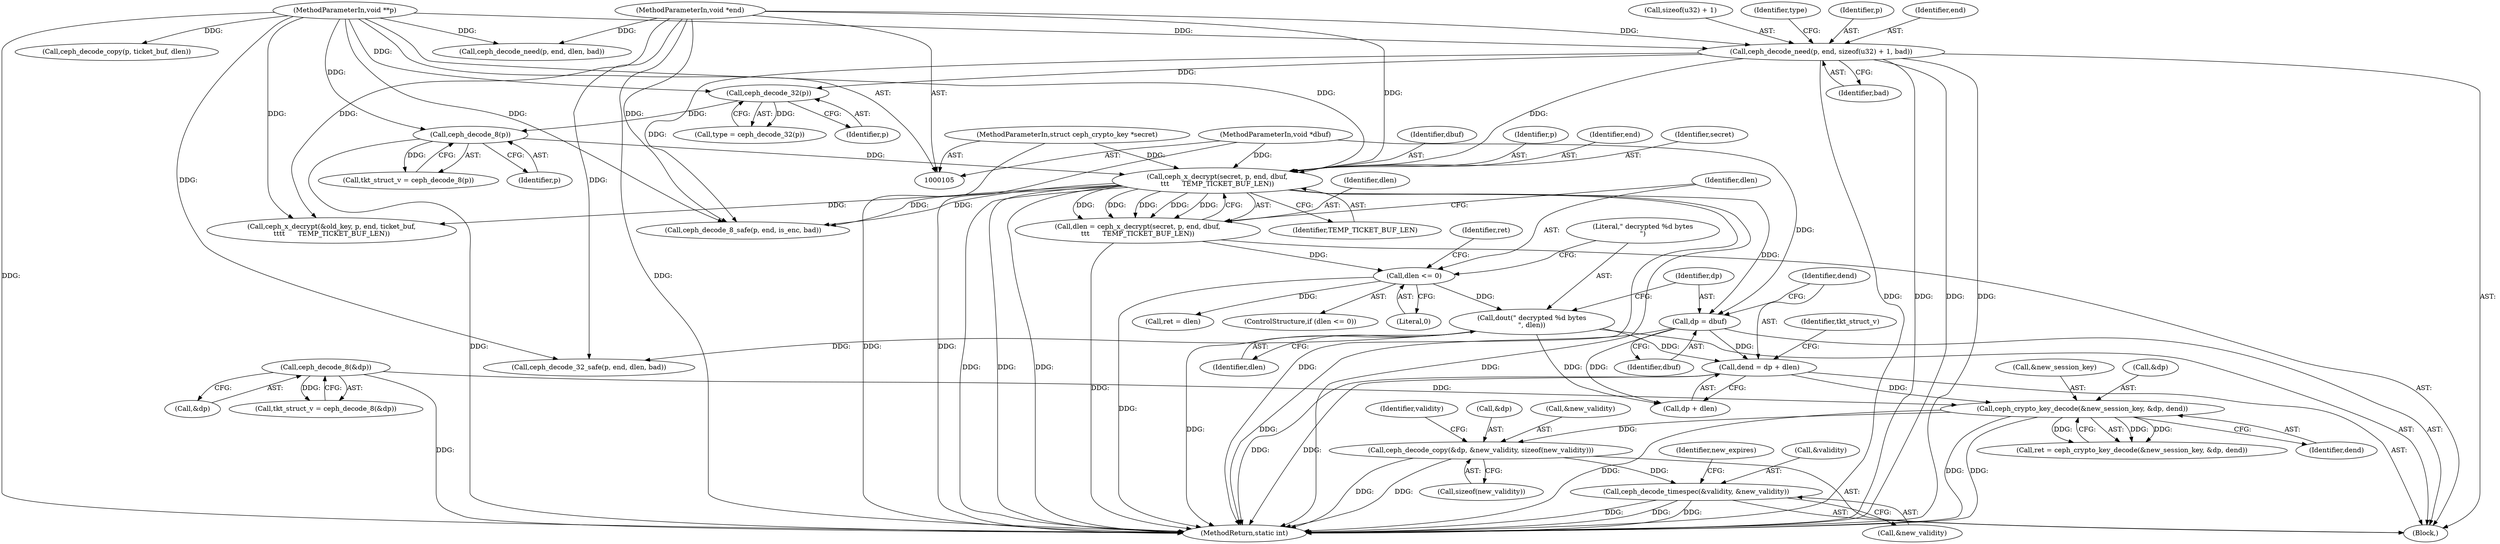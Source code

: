 digraph "1_linux_c27a3e4d667fdcad3db7b104f75659478e0c68d8_2@API" {
"1000236" [label="(Call,ceph_decode_copy(&dp, &new_validity, sizeof(new_validity)))"];
"1000227" [label="(Call,ceph_crypto_key_decode(&new_session_key, &dp, dend))"];
"1000208" [label="(Call,ceph_decode_8(&dp))"];
"1000201" [label="(Call,dend = dp + dlen)"];
"1000198" [label="(Call,dp = dbuf)"];
"1000180" [label="(Call,ceph_x_decrypt(secret, p, end, dbuf,\n\t\t\t      TEMP_TICKET_BUF_LEN))"];
"1000107" [label="(MethodParameterIn,struct ceph_crypto_key *secret)"];
"1000157" [label="(Call,ceph_decode_8(p))"];
"1000148" [label="(Call,ceph_decode_32(p))"];
"1000138" [label="(Call,ceph_decode_need(p, end, sizeof(u32) + 1, bad))"];
"1000108" [label="(MethodParameterIn,void **p)"];
"1000109" [label="(MethodParameterIn,void *end)"];
"1000110" [label="(MethodParameterIn,void *dbuf)"];
"1000195" [label="(Call,dout(\" decrypted %d bytes\n\", dlen))"];
"1000187" [label="(Call,dlen <= 0)"];
"1000178" [label="(Call,dlen = ceph_x_decrypt(secret, p, end, dbuf,\n\t\t\t      TEMP_TICKET_BUF_LEN))"];
"1000243" [label="(Call,ceph_decode_timespec(&validity, &new_validity))"];
"1000108" [label="(MethodParameterIn,void **p)"];
"1000249" [label="(Identifier,new_expires)"];
"1000268" [label="(Call,ceph_decode_8_safe(p, end, is_enc, bad))"];
"1000206" [label="(Call,tkt_struct_v = ceph_decode_8(&dp))"];
"1000189" [label="(Literal,0)"];
"1000184" [label="(Identifier,dbuf)"];
"1000109" [label="(MethodParameterIn,void *end)"];
"1000283" [label="(Call,ceph_x_decrypt(&old_key, p, end, ticket_buf,\n\t\t\t\t      TEMP_TICKET_BUF_LEN))"];
"1000138" [label="(Call,ceph_decode_need(p, end, sizeof(u32) + 1, bad))"];
"1000244" [label="(Call,&validity)"];
"1000199" [label="(Identifier,dp)"];
"1000182" [label="(Identifier,p)"];
"1000145" [label="(Identifier,bad)"];
"1000243" [label="(Call,ceph_decode_timespec(&validity, &new_validity))"];
"1000179" [label="(Identifier,dlen)"];
"1000232" [label="(Identifier,dend)"];
"1000237" [label="(Call,&dp)"];
"1000157" [label="(Call,ceph_decode_8(p))"];
"1000197" [label="(Identifier,dlen)"];
"1000110" [label="(MethodParameterIn,void *dbuf)"];
"1000180" [label="(Call,ceph_x_decrypt(secret, p, end, dbuf,\n\t\t\t      TEMP_TICKET_BUF_LEN))"];
"1000196" [label="(Literal,\" decrypted %d bytes\n\")"];
"1000225" [label="(Call,ret = ceph_crypto_key_decode(&new_session_key, &dp, dend))"];
"1000236" [label="(Call,ceph_decode_copy(&dp, &new_validity, sizeof(new_validity)))"];
"1000311" [label="(Call,ceph_decode_need(p, end, dlen, bad))"];
"1000207" [label="(Identifier,tkt_struct_v)"];
"1000178" [label="(Call,dlen = ceph_x_decrypt(secret, p, end, dbuf,\n\t\t\t      TEMP_TICKET_BUF_LEN))"];
"1000141" [label="(Call,sizeof(u32) + 1)"];
"1000230" [label="(Call,&dp)"];
"1000191" [label="(Call,ret = dlen)"];
"1000186" [label="(ControlStructure,if (dlen <= 0))"];
"1000208" [label="(Call,ceph_decode_8(&dp))"];
"1000147" [label="(Identifier,type)"];
"1000187" [label="(Call,dlen <= 0)"];
"1000434" [label="(MethodReturn,static int)"];
"1000112" [label="(Block,)"];
"1000241" [label="(Call,sizeof(new_validity))"];
"1000227" [label="(Call,ceph_crypto_key_decode(&new_session_key, &dp, dend))"];
"1000200" [label="(Identifier,dbuf)"];
"1000306" [label="(Call,ceph_decode_32_safe(p, end, dlen, bad))"];
"1000246" [label="(Call,&new_validity)"];
"1000149" [label="(Identifier,p)"];
"1000198" [label="(Call,dp = dbuf)"];
"1000239" [label="(Call,&new_validity)"];
"1000192" [label="(Identifier,ret)"];
"1000183" [label="(Identifier,end)"];
"1000195" [label="(Call,dout(\" decrypted %d bytes\n\", dlen))"];
"1000158" [label="(Identifier,p)"];
"1000228" [label="(Call,&new_session_key)"];
"1000107" [label="(MethodParameterIn,struct ceph_crypto_key *secret)"];
"1000185" [label="(Identifier,TEMP_TICKET_BUF_LEN)"];
"1000201" [label="(Call,dend = dp + dlen)"];
"1000181" [label="(Identifier,secret)"];
"1000203" [label="(Call,dp + dlen)"];
"1000245" [label="(Identifier,validity)"];
"1000209" [label="(Call,&dp)"];
"1000316" [label="(Call,ceph_decode_copy(p, ticket_buf, dlen))"];
"1000155" [label="(Call,tkt_struct_v = ceph_decode_8(p))"];
"1000202" [label="(Identifier,dend)"];
"1000148" [label="(Call,ceph_decode_32(p))"];
"1000139" [label="(Identifier,p)"];
"1000146" [label="(Call,type = ceph_decode_32(p))"];
"1000140" [label="(Identifier,end)"];
"1000188" [label="(Identifier,dlen)"];
"1000236" -> "1000112"  [label="AST: "];
"1000236" -> "1000241"  [label="CFG: "];
"1000237" -> "1000236"  [label="AST: "];
"1000239" -> "1000236"  [label="AST: "];
"1000241" -> "1000236"  [label="AST: "];
"1000245" -> "1000236"  [label="CFG: "];
"1000236" -> "1000434"  [label="DDG: "];
"1000236" -> "1000434"  [label="DDG: "];
"1000227" -> "1000236"  [label="DDG: "];
"1000236" -> "1000243"  [label="DDG: "];
"1000227" -> "1000225"  [label="AST: "];
"1000227" -> "1000232"  [label="CFG: "];
"1000228" -> "1000227"  [label="AST: "];
"1000230" -> "1000227"  [label="AST: "];
"1000232" -> "1000227"  [label="AST: "];
"1000225" -> "1000227"  [label="CFG: "];
"1000227" -> "1000434"  [label="DDG: "];
"1000227" -> "1000434"  [label="DDG: "];
"1000227" -> "1000434"  [label="DDG: "];
"1000227" -> "1000225"  [label="DDG: "];
"1000227" -> "1000225"  [label="DDG: "];
"1000227" -> "1000225"  [label="DDG: "];
"1000208" -> "1000227"  [label="DDG: "];
"1000201" -> "1000227"  [label="DDG: "];
"1000208" -> "1000206"  [label="AST: "];
"1000208" -> "1000209"  [label="CFG: "];
"1000209" -> "1000208"  [label="AST: "];
"1000206" -> "1000208"  [label="CFG: "];
"1000208" -> "1000434"  [label="DDG: "];
"1000208" -> "1000206"  [label="DDG: "];
"1000201" -> "1000112"  [label="AST: "];
"1000201" -> "1000203"  [label="CFG: "];
"1000202" -> "1000201"  [label="AST: "];
"1000203" -> "1000201"  [label="AST: "];
"1000207" -> "1000201"  [label="CFG: "];
"1000201" -> "1000434"  [label="DDG: "];
"1000201" -> "1000434"  [label="DDG: "];
"1000198" -> "1000201"  [label="DDG: "];
"1000195" -> "1000201"  [label="DDG: "];
"1000198" -> "1000112"  [label="AST: "];
"1000198" -> "1000200"  [label="CFG: "];
"1000199" -> "1000198"  [label="AST: "];
"1000200" -> "1000198"  [label="AST: "];
"1000202" -> "1000198"  [label="CFG: "];
"1000198" -> "1000434"  [label="DDG: "];
"1000180" -> "1000198"  [label="DDG: "];
"1000110" -> "1000198"  [label="DDG: "];
"1000198" -> "1000203"  [label="DDG: "];
"1000180" -> "1000178"  [label="AST: "];
"1000180" -> "1000185"  [label="CFG: "];
"1000181" -> "1000180"  [label="AST: "];
"1000182" -> "1000180"  [label="AST: "];
"1000183" -> "1000180"  [label="AST: "];
"1000184" -> "1000180"  [label="AST: "];
"1000185" -> "1000180"  [label="AST: "];
"1000178" -> "1000180"  [label="CFG: "];
"1000180" -> "1000434"  [label="DDG: "];
"1000180" -> "1000434"  [label="DDG: "];
"1000180" -> "1000434"  [label="DDG: "];
"1000180" -> "1000434"  [label="DDG: "];
"1000180" -> "1000434"  [label="DDG: "];
"1000180" -> "1000178"  [label="DDG: "];
"1000180" -> "1000178"  [label="DDG: "];
"1000180" -> "1000178"  [label="DDG: "];
"1000180" -> "1000178"  [label="DDG: "];
"1000180" -> "1000178"  [label="DDG: "];
"1000107" -> "1000180"  [label="DDG: "];
"1000157" -> "1000180"  [label="DDG: "];
"1000108" -> "1000180"  [label="DDG: "];
"1000138" -> "1000180"  [label="DDG: "];
"1000109" -> "1000180"  [label="DDG: "];
"1000110" -> "1000180"  [label="DDG: "];
"1000180" -> "1000268"  [label="DDG: "];
"1000180" -> "1000268"  [label="DDG: "];
"1000180" -> "1000283"  [label="DDG: "];
"1000107" -> "1000105"  [label="AST: "];
"1000107" -> "1000434"  [label="DDG: "];
"1000157" -> "1000155"  [label="AST: "];
"1000157" -> "1000158"  [label="CFG: "];
"1000158" -> "1000157"  [label="AST: "];
"1000155" -> "1000157"  [label="CFG: "];
"1000157" -> "1000434"  [label="DDG: "];
"1000157" -> "1000155"  [label="DDG: "];
"1000148" -> "1000157"  [label="DDG: "];
"1000108" -> "1000157"  [label="DDG: "];
"1000148" -> "1000146"  [label="AST: "];
"1000148" -> "1000149"  [label="CFG: "];
"1000149" -> "1000148"  [label="AST: "];
"1000146" -> "1000148"  [label="CFG: "];
"1000148" -> "1000146"  [label="DDG: "];
"1000138" -> "1000148"  [label="DDG: "];
"1000108" -> "1000148"  [label="DDG: "];
"1000138" -> "1000112"  [label="AST: "];
"1000138" -> "1000145"  [label="CFG: "];
"1000139" -> "1000138"  [label="AST: "];
"1000140" -> "1000138"  [label="AST: "];
"1000141" -> "1000138"  [label="AST: "];
"1000145" -> "1000138"  [label="AST: "];
"1000147" -> "1000138"  [label="CFG: "];
"1000138" -> "1000434"  [label="DDG: "];
"1000138" -> "1000434"  [label="DDG: "];
"1000138" -> "1000434"  [label="DDG: "];
"1000138" -> "1000434"  [label="DDG: "];
"1000108" -> "1000138"  [label="DDG: "];
"1000109" -> "1000138"  [label="DDG: "];
"1000138" -> "1000268"  [label="DDG: "];
"1000108" -> "1000105"  [label="AST: "];
"1000108" -> "1000434"  [label="DDG: "];
"1000108" -> "1000268"  [label="DDG: "];
"1000108" -> "1000283"  [label="DDG: "];
"1000108" -> "1000306"  [label="DDG: "];
"1000108" -> "1000311"  [label="DDG: "];
"1000108" -> "1000316"  [label="DDG: "];
"1000109" -> "1000105"  [label="AST: "];
"1000109" -> "1000434"  [label="DDG: "];
"1000109" -> "1000268"  [label="DDG: "];
"1000109" -> "1000283"  [label="DDG: "];
"1000109" -> "1000306"  [label="DDG: "];
"1000109" -> "1000311"  [label="DDG: "];
"1000110" -> "1000105"  [label="AST: "];
"1000110" -> "1000434"  [label="DDG: "];
"1000195" -> "1000112"  [label="AST: "];
"1000195" -> "1000197"  [label="CFG: "];
"1000196" -> "1000195"  [label="AST: "];
"1000197" -> "1000195"  [label="AST: "];
"1000199" -> "1000195"  [label="CFG: "];
"1000195" -> "1000434"  [label="DDG: "];
"1000187" -> "1000195"  [label="DDG: "];
"1000195" -> "1000203"  [label="DDG: "];
"1000195" -> "1000306"  [label="DDG: "];
"1000187" -> "1000186"  [label="AST: "];
"1000187" -> "1000189"  [label="CFG: "];
"1000188" -> "1000187"  [label="AST: "];
"1000189" -> "1000187"  [label="AST: "];
"1000192" -> "1000187"  [label="CFG: "];
"1000196" -> "1000187"  [label="CFG: "];
"1000187" -> "1000434"  [label="DDG: "];
"1000178" -> "1000187"  [label="DDG: "];
"1000187" -> "1000191"  [label="DDG: "];
"1000178" -> "1000112"  [label="AST: "];
"1000179" -> "1000178"  [label="AST: "];
"1000188" -> "1000178"  [label="CFG: "];
"1000178" -> "1000434"  [label="DDG: "];
"1000243" -> "1000112"  [label="AST: "];
"1000243" -> "1000246"  [label="CFG: "];
"1000244" -> "1000243"  [label="AST: "];
"1000246" -> "1000243"  [label="AST: "];
"1000249" -> "1000243"  [label="CFG: "];
"1000243" -> "1000434"  [label="DDG: "];
"1000243" -> "1000434"  [label="DDG: "];
"1000243" -> "1000434"  [label="DDG: "];
}
